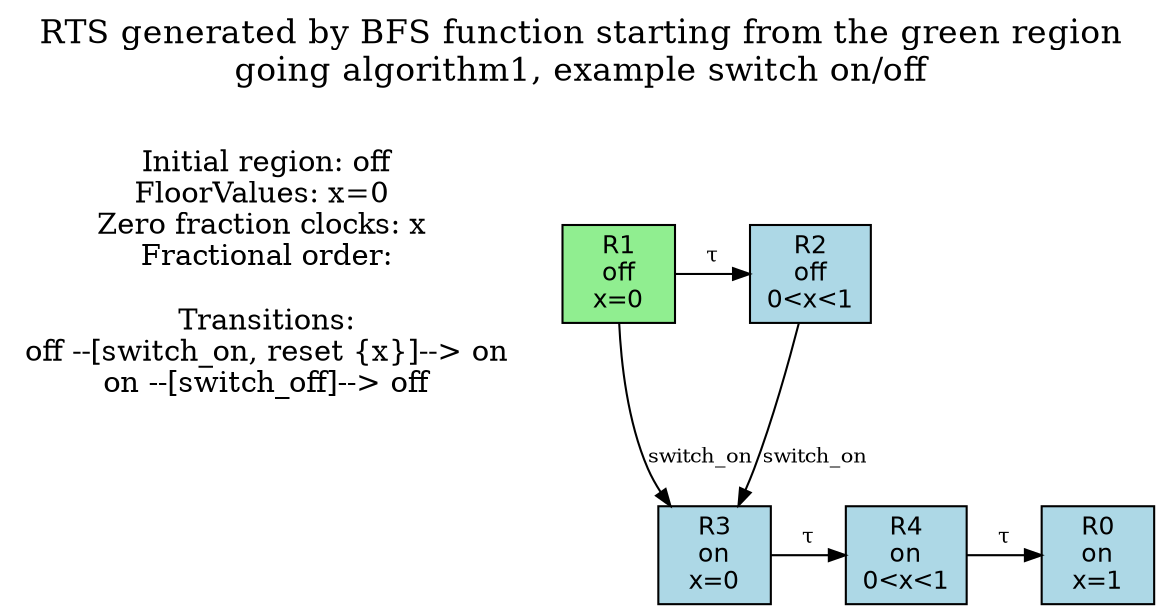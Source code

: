 digraph RTS {
  rankdir=TB;
  splines=true;
  label="RTS generated by BFS function starting from the green region\ngoing algorithm1, example switch on/off

";
  labelloc=t;
  fontsize=16;
  Info [shape=plaintext, label="Initial region: off\nFloorValues: x=0 \nZero fraction clocks: x \nFractional order:\n\nTransitions:\noff --[switch_on, reset {x}]--> on\non --[switch_off]--> off\n"];
  node [shape=box, style=filled, fillcolor=white, fontname=Helvetica, fontsize=12];
  edge [fontsize=10, color=black, arrowsize=0.8];
  R0 [label="R0\non
x=1", fillcolor=lightblue];
  R1 [label="R1\noff
x=0", fillcolor=lightgreen];
  R2 [label="R2\noff
0<x<1", fillcolor=lightblue];
  R3 [label="R3\non
x=0", fillcolor=lightblue];
  R4 [label="R4\non
0<x<1", fillcolor=lightblue];
  { rank=same; R2; R1; }
  { rank=same; R4; R3; R0; }
  R1 -> R2 [label="τ"];
  R1 -> R3 [label="switch_on"];
  R2 -> R3 [label="switch_on"];
  R3 -> R4 [label="τ"];
  R4 -> R0 [label="τ"];
}
